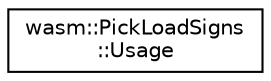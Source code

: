 digraph "Graphical Class Hierarchy"
{
  edge [fontname="Helvetica",fontsize="10",labelfontname="Helvetica",labelfontsize="10"];
  node [fontname="Helvetica",fontsize="10",shape=record];
  rankdir="LR";
  Node0 [label="wasm::PickLoadSigns\l::Usage",height=0.2,width=0.4,color="black", fillcolor="white", style="filled",URL="$structwasm_1_1_pick_load_signs_1_1_usage.html"];
}
